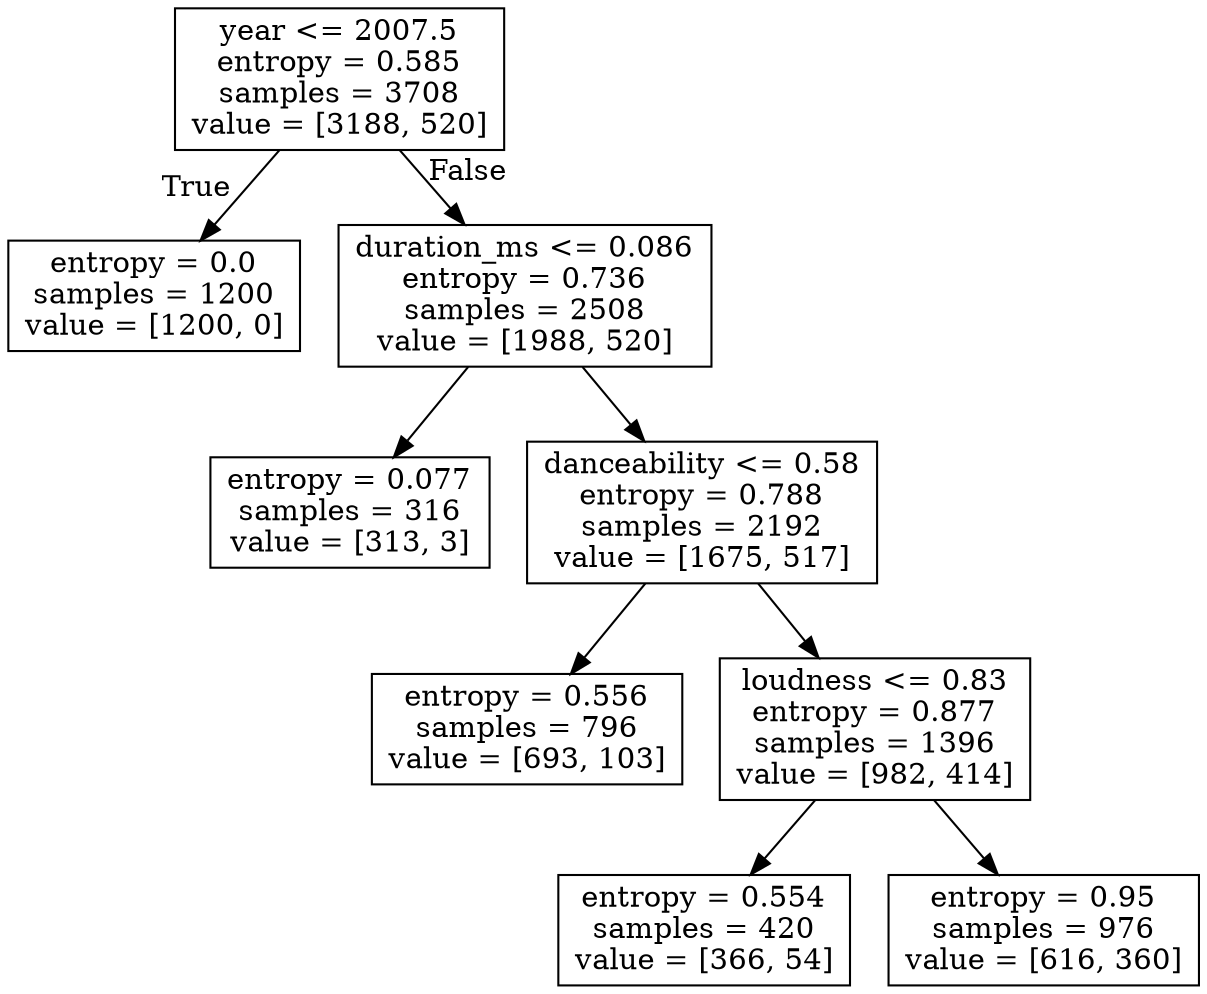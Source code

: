 digraph Tree {
node [shape=box] ;
0 [label="year <= 2007.5\nentropy = 0.585\nsamples = 3708\nvalue = [3188, 520]"] ;
1 [label="entropy = 0.0\nsamples = 1200\nvalue = [1200, 0]"] ;
0 -> 1 [labeldistance=2.5, labelangle=45, headlabel="True"] ;
2 [label="duration_ms <= 0.086\nentropy = 0.736\nsamples = 2508\nvalue = [1988, 520]"] ;
0 -> 2 [labeldistance=2.5, labelangle=-45, headlabel="False"] ;
3 [label="entropy = 0.077\nsamples = 316\nvalue = [313, 3]"] ;
2 -> 3 ;
4 [label="danceability <= 0.58\nentropy = 0.788\nsamples = 2192\nvalue = [1675, 517]"] ;
2 -> 4 ;
5 [label="entropy = 0.556\nsamples = 796\nvalue = [693, 103]"] ;
4 -> 5 ;
6 [label="loudness <= 0.83\nentropy = 0.877\nsamples = 1396\nvalue = [982, 414]"] ;
4 -> 6 ;
7 [label="entropy = 0.554\nsamples = 420\nvalue = [366, 54]"] ;
6 -> 7 ;
8 [label="entropy = 0.95\nsamples = 976\nvalue = [616, 360]"] ;
6 -> 8 ;
}